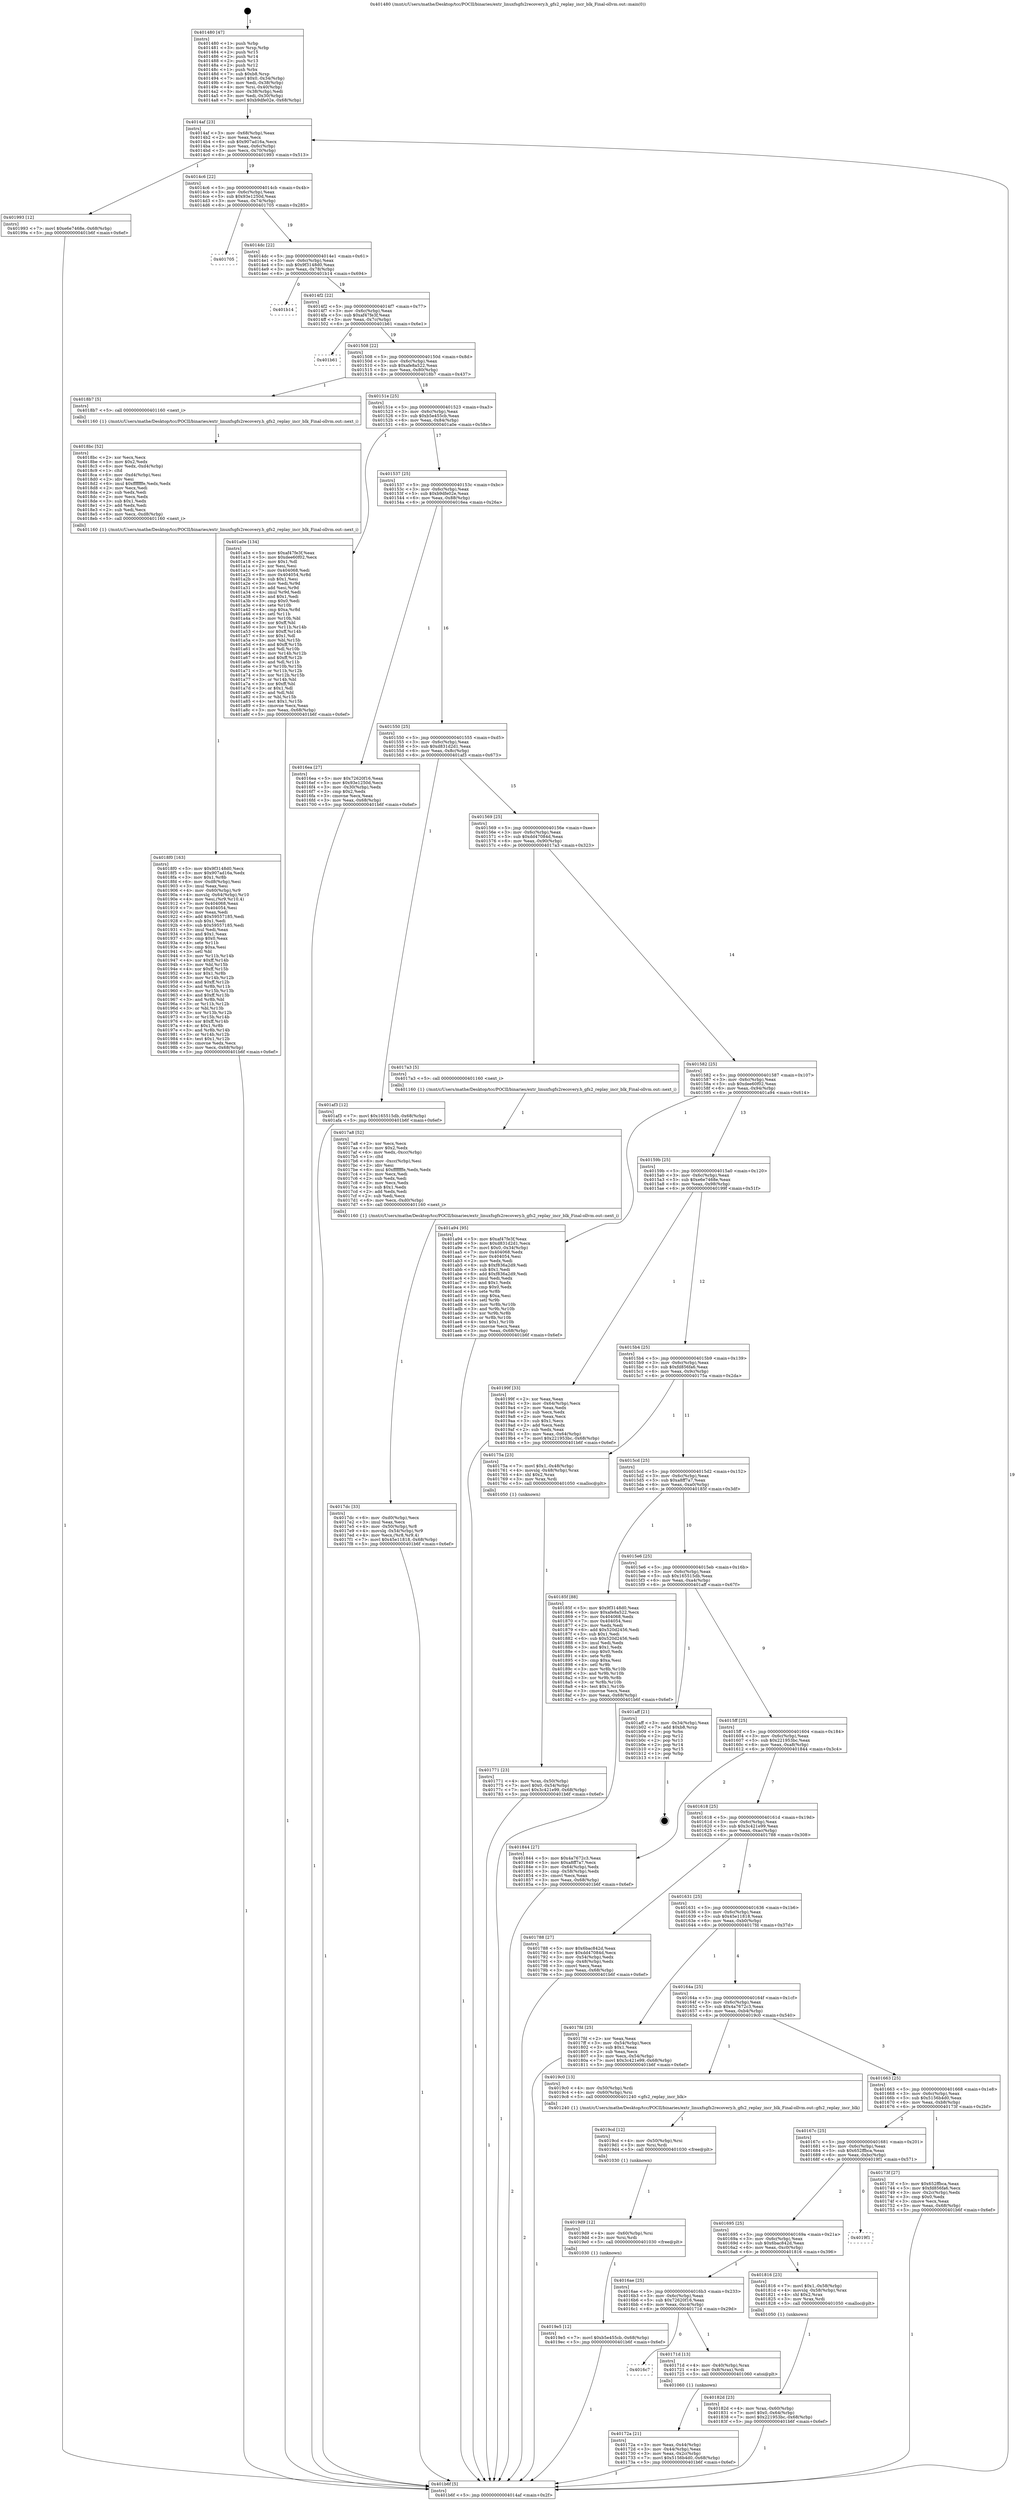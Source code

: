 digraph "0x401480" {
  label = "0x401480 (/mnt/c/Users/mathe/Desktop/tcc/POCII/binaries/extr_linuxfsgfs2recovery.h_gfs2_replay_incr_blk_Final-ollvm.out::main(0))"
  labelloc = "t"
  node[shape=record]

  Entry [label="",width=0.3,height=0.3,shape=circle,fillcolor=black,style=filled]
  "0x4014af" [label="{
     0x4014af [23]\l
     | [instrs]\l
     &nbsp;&nbsp;0x4014af \<+3\>: mov -0x68(%rbp),%eax\l
     &nbsp;&nbsp;0x4014b2 \<+2\>: mov %eax,%ecx\l
     &nbsp;&nbsp;0x4014b4 \<+6\>: sub $0x907ad16a,%ecx\l
     &nbsp;&nbsp;0x4014ba \<+3\>: mov %eax,-0x6c(%rbp)\l
     &nbsp;&nbsp;0x4014bd \<+3\>: mov %ecx,-0x70(%rbp)\l
     &nbsp;&nbsp;0x4014c0 \<+6\>: je 0000000000401993 \<main+0x513\>\l
  }"]
  "0x401993" [label="{
     0x401993 [12]\l
     | [instrs]\l
     &nbsp;&nbsp;0x401993 \<+7\>: movl $0xe6e7468e,-0x68(%rbp)\l
     &nbsp;&nbsp;0x40199a \<+5\>: jmp 0000000000401b6f \<main+0x6ef\>\l
  }"]
  "0x4014c6" [label="{
     0x4014c6 [22]\l
     | [instrs]\l
     &nbsp;&nbsp;0x4014c6 \<+5\>: jmp 00000000004014cb \<main+0x4b\>\l
     &nbsp;&nbsp;0x4014cb \<+3\>: mov -0x6c(%rbp),%eax\l
     &nbsp;&nbsp;0x4014ce \<+5\>: sub $0x93e1250d,%eax\l
     &nbsp;&nbsp;0x4014d3 \<+3\>: mov %eax,-0x74(%rbp)\l
     &nbsp;&nbsp;0x4014d6 \<+6\>: je 0000000000401705 \<main+0x285\>\l
  }"]
  Exit [label="",width=0.3,height=0.3,shape=circle,fillcolor=black,style=filled,peripheries=2]
  "0x401705" [label="{
     0x401705\l
  }", style=dashed]
  "0x4014dc" [label="{
     0x4014dc [22]\l
     | [instrs]\l
     &nbsp;&nbsp;0x4014dc \<+5\>: jmp 00000000004014e1 \<main+0x61\>\l
     &nbsp;&nbsp;0x4014e1 \<+3\>: mov -0x6c(%rbp),%eax\l
     &nbsp;&nbsp;0x4014e4 \<+5\>: sub $0x9f3148d0,%eax\l
     &nbsp;&nbsp;0x4014e9 \<+3\>: mov %eax,-0x78(%rbp)\l
     &nbsp;&nbsp;0x4014ec \<+6\>: je 0000000000401b14 \<main+0x694\>\l
  }"]
  "0x4019e5" [label="{
     0x4019e5 [12]\l
     | [instrs]\l
     &nbsp;&nbsp;0x4019e5 \<+7\>: movl $0xb5e455cb,-0x68(%rbp)\l
     &nbsp;&nbsp;0x4019ec \<+5\>: jmp 0000000000401b6f \<main+0x6ef\>\l
  }"]
  "0x401b14" [label="{
     0x401b14\l
  }", style=dashed]
  "0x4014f2" [label="{
     0x4014f2 [22]\l
     | [instrs]\l
     &nbsp;&nbsp;0x4014f2 \<+5\>: jmp 00000000004014f7 \<main+0x77\>\l
     &nbsp;&nbsp;0x4014f7 \<+3\>: mov -0x6c(%rbp),%eax\l
     &nbsp;&nbsp;0x4014fa \<+5\>: sub $0xaf47fe3f,%eax\l
     &nbsp;&nbsp;0x4014ff \<+3\>: mov %eax,-0x7c(%rbp)\l
     &nbsp;&nbsp;0x401502 \<+6\>: je 0000000000401b61 \<main+0x6e1\>\l
  }"]
  "0x4019d9" [label="{
     0x4019d9 [12]\l
     | [instrs]\l
     &nbsp;&nbsp;0x4019d9 \<+4\>: mov -0x60(%rbp),%rsi\l
     &nbsp;&nbsp;0x4019dd \<+3\>: mov %rsi,%rdi\l
     &nbsp;&nbsp;0x4019e0 \<+5\>: call 0000000000401030 \<free@plt\>\l
     | [calls]\l
     &nbsp;&nbsp;0x401030 \{1\} (unknown)\l
  }"]
  "0x401b61" [label="{
     0x401b61\l
  }", style=dashed]
  "0x401508" [label="{
     0x401508 [22]\l
     | [instrs]\l
     &nbsp;&nbsp;0x401508 \<+5\>: jmp 000000000040150d \<main+0x8d\>\l
     &nbsp;&nbsp;0x40150d \<+3\>: mov -0x6c(%rbp),%eax\l
     &nbsp;&nbsp;0x401510 \<+5\>: sub $0xafe8a522,%eax\l
     &nbsp;&nbsp;0x401515 \<+3\>: mov %eax,-0x80(%rbp)\l
     &nbsp;&nbsp;0x401518 \<+6\>: je 00000000004018b7 \<main+0x437\>\l
  }"]
  "0x4019cd" [label="{
     0x4019cd [12]\l
     | [instrs]\l
     &nbsp;&nbsp;0x4019cd \<+4\>: mov -0x50(%rbp),%rsi\l
     &nbsp;&nbsp;0x4019d1 \<+3\>: mov %rsi,%rdi\l
     &nbsp;&nbsp;0x4019d4 \<+5\>: call 0000000000401030 \<free@plt\>\l
     | [calls]\l
     &nbsp;&nbsp;0x401030 \{1\} (unknown)\l
  }"]
  "0x4018b7" [label="{
     0x4018b7 [5]\l
     | [instrs]\l
     &nbsp;&nbsp;0x4018b7 \<+5\>: call 0000000000401160 \<next_i\>\l
     | [calls]\l
     &nbsp;&nbsp;0x401160 \{1\} (/mnt/c/Users/mathe/Desktop/tcc/POCII/binaries/extr_linuxfsgfs2recovery.h_gfs2_replay_incr_blk_Final-ollvm.out::next_i)\l
  }"]
  "0x40151e" [label="{
     0x40151e [25]\l
     | [instrs]\l
     &nbsp;&nbsp;0x40151e \<+5\>: jmp 0000000000401523 \<main+0xa3\>\l
     &nbsp;&nbsp;0x401523 \<+3\>: mov -0x6c(%rbp),%eax\l
     &nbsp;&nbsp;0x401526 \<+5\>: sub $0xb5e455cb,%eax\l
     &nbsp;&nbsp;0x40152b \<+6\>: mov %eax,-0x84(%rbp)\l
     &nbsp;&nbsp;0x401531 \<+6\>: je 0000000000401a0e \<main+0x58e\>\l
  }"]
  "0x4018f0" [label="{
     0x4018f0 [163]\l
     | [instrs]\l
     &nbsp;&nbsp;0x4018f0 \<+5\>: mov $0x9f3148d0,%ecx\l
     &nbsp;&nbsp;0x4018f5 \<+5\>: mov $0x907ad16a,%edx\l
     &nbsp;&nbsp;0x4018fa \<+3\>: mov $0x1,%r8b\l
     &nbsp;&nbsp;0x4018fd \<+6\>: mov -0xd8(%rbp),%esi\l
     &nbsp;&nbsp;0x401903 \<+3\>: imul %eax,%esi\l
     &nbsp;&nbsp;0x401906 \<+4\>: mov -0x60(%rbp),%r9\l
     &nbsp;&nbsp;0x40190a \<+4\>: movslq -0x64(%rbp),%r10\l
     &nbsp;&nbsp;0x40190e \<+4\>: mov %esi,(%r9,%r10,4)\l
     &nbsp;&nbsp;0x401912 \<+7\>: mov 0x404068,%eax\l
     &nbsp;&nbsp;0x401919 \<+7\>: mov 0x404054,%esi\l
     &nbsp;&nbsp;0x401920 \<+2\>: mov %eax,%edi\l
     &nbsp;&nbsp;0x401922 \<+6\>: add $0x59557185,%edi\l
     &nbsp;&nbsp;0x401928 \<+3\>: sub $0x1,%edi\l
     &nbsp;&nbsp;0x40192b \<+6\>: sub $0x59557185,%edi\l
     &nbsp;&nbsp;0x401931 \<+3\>: imul %edi,%eax\l
     &nbsp;&nbsp;0x401934 \<+3\>: and $0x1,%eax\l
     &nbsp;&nbsp;0x401937 \<+3\>: cmp $0x0,%eax\l
     &nbsp;&nbsp;0x40193a \<+4\>: sete %r11b\l
     &nbsp;&nbsp;0x40193e \<+3\>: cmp $0xa,%esi\l
     &nbsp;&nbsp;0x401941 \<+3\>: setl %bl\l
     &nbsp;&nbsp;0x401944 \<+3\>: mov %r11b,%r14b\l
     &nbsp;&nbsp;0x401947 \<+4\>: xor $0xff,%r14b\l
     &nbsp;&nbsp;0x40194b \<+3\>: mov %bl,%r15b\l
     &nbsp;&nbsp;0x40194e \<+4\>: xor $0xff,%r15b\l
     &nbsp;&nbsp;0x401952 \<+4\>: xor $0x1,%r8b\l
     &nbsp;&nbsp;0x401956 \<+3\>: mov %r14b,%r12b\l
     &nbsp;&nbsp;0x401959 \<+4\>: and $0xff,%r12b\l
     &nbsp;&nbsp;0x40195d \<+3\>: and %r8b,%r11b\l
     &nbsp;&nbsp;0x401960 \<+3\>: mov %r15b,%r13b\l
     &nbsp;&nbsp;0x401963 \<+4\>: and $0xff,%r13b\l
     &nbsp;&nbsp;0x401967 \<+3\>: and %r8b,%bl\l
     &nbsp;&nbsp;0x40196a \<+3\>: or %r11b,%r12b\l
     &nbsp;&nbsp;0x40196d \<+3\>: or %bl,%r13b\l
     &nbsp;&nbsp;0x401970 \<+3\>: xor %r13b,%r12b\l
     &nbsp;&nbsp;0x401973 \<+3\>: or %r15b,%r14b\l
     &nbsp;&nbsp;0x401976 \<+4\>: xor $0xff,%r14b\l
     &nbsp;&nbsp;0x40197a \<+4\>: or $0x1,%r8b\l
     &nbsp;&nbsp;0x40197e \<+3\>: and %r8b,%r14b\l
     &nbsp;&nbsp;0x401981 \<+3\>: or %r14b,%r12b\l
     &nbsp;&nbsp;0x401984 \<+4\>: test $0x1,%r12b\l
     &nbsp;&nbsp;0x401988 \<+3\>: cmovne %edx,%ecx\l
     &nbsp;&nbsp;0x40198b \<+3\>: mov %ecx,-0x68(%rbp)\l
     &nbsp;&nbsp;0x40198e \<+5\>: jmp 0000000000401b6f \<main+0x6ef\>\l
  }"]
  "0x401a0e" [label="{
     0x401a0e [134]\l
     | [instrs]\l
     &nbsp;&nbsp;0x401a0e \<+5\>: mov $0xaf47fe3f,%eax\l
     &nbsp;&nbsp;0x401a13 \<+5\>: mov $0xdee60f02,%ecx\l
     &nbsp;&nbsp;0x401a18 \<+2\>: mov $0x1,%dl\l
     &nbsp;&nbsp;0x401a1a \<+2\>: xor %esi,%esi\l
     &nbsp;&nbsp;0x401a1c \<+7\>: mov 0x404068,%edi\l
     &nbsp;&nbsp;0x401a23 \<+8\>: mov 0x404054,%r8d\l
     &nbsp;&nbsp;0x401a2b \<+3\>: sub $0x1,%esi\l
     &nbsp;&nbsp;0x401a2e \<+3\>: mov %edi,%r9d\l
     &nbsp;&nbsp;0x401a31 \<+3\>: add %esi,%r9d\l
     &nbsp;&nbsp;0x401a34 \<+4\>: imul %r9d,%edi\l
     &nbsp;&nbsp;0x401a38 \<+3\>: and $0x1,%edi\l
     &nbsp;&nbsp;0x401a3b \<+3\>: cmp $0x0,%edi\l
     &nbsp;&nbsp;0x401a3e \<+4\>: sete %r10b\l
     &nbsp;&nbsp;0x401a42 \<+4\>: cmp $0xa,%r8d\l
     &nbsp;&nbsp;0x401a46 \<+4\>: setl %r11b\l
     &nbsp;&nbsp;0x401a4a \<+3\>: mov %r10b,%bl\l
     &nbsp;&nbsp;0x401a4d \<+3\>: xor $0xff,%bl\l
     &nbsp;&nbsp;0x401a50 \<+3\>: mov %r11b,%r14b\l
     &nbsp;&nbsp;0x401a53 \<+4\>: xor $0xff,%r14b\l
     &nbsp;&nbsp;0x401a57 \<+3\>: xor $0x1,%dl\l
     &nbsp;&nbsp;0x401a5a \<+3\>: mov %bl,%r15b\l
     &nbsp;&nbsp;0x401a5d \<+4\>: and $0xff,%r15b\l
     &nbsp;&nbsp;0x401a61 \<+3\>: and %dl,%r10b\l
     &nbsp;&nbsp;0x401a64 \<+3\>: mov %r14b,%r12b\l
     &nbsp;&nbsp;0x401a67 \<+4\>: and $0xff,%r12b\l
     &nbsp;&nbsp;0x401a6b \<+3\>: and %dl,%r11b\l
     &nbsp;&nbsp;0x401a6e \<+3\>: or %r10b,%r15b\l
     &nbsp;&nbsp;0x401a71 \<+3\>: or %r11b,%r12b\l
     &nbsp;&nbsp;0x401a74 \<+3\>: xor %r12b,%r15b\l
     &nbsp;&nbsp;0x401a77 \<+3\>: or %r14b,%bl\l
     &nbsp;&nbsp;0x401a7a \<+3\>: xor $0xff,%bl\l
     &nbsp;&nbsp;0x401a7d \<+3\>: or $0x1,%dl\l
     &nbsp;&nbsp;0x401a80 \<+2\>: and %dl,%bl\l
     &nbsp;&nbsp;0x401a82 \<+3\>: or %bl,%r15b\l
     &nbsp;&nbsp;0x401a85 \<+4\>: test $0x1,%r15b\l
     &nbsp;&nbsp;0x401a89 \<+3\>: cmovne %ecx,%eax\l
     &nbsp;&nbsp;0x401a8c \<+3\>: mov %eax,-0x68(%rbp)\l
     &nbsp;&nbsp;0x401a8f \<+5\>: jmp 0000000000401b6f \<main+0x6ef\>\l
  }"]
  "0x401537" [label="{
     0x401537 [25]\l
     | [instrs]\l
     &nbsp;&nbsp;0x401537 \<+5\>: jmp 000000000040153c \<main+0xbc\>\l
     &nbsp;&nbsp;0x40153c \<+3\>: mov -0x6c(%rbp),%eax\l
     &nbsp;&nbsp;0x40153f \<+5\>: sub $0xb9dfe02e,%eax\l
     &nbsp;&nbsp;0x401544 \<+6\>: mov %eax,-0x88(%rbp)\l
     &nbsp;&nbsp;0x40154a \<+6\>: je 00000000004016ea \<main+0x26a\>\l
  }"]
  "0x4018bc" [label="{
     0x4018bc [52]\l
     | [instrs]\l
     &nbsp;&nbsp;0x4018bc \<+2\>: xor %ecx,%ecx\l
     &nbsp;&nbsp;0x4018be \<+5\>: mov $0x2,%edx\l
     &nbsp;&nbsp;0x4018c3 \<+6\>: mov %edx,-0xd4(%rbp)\l
     &nbsp;&nbsp;0x4018c9 \<+1\>: cltd\l
     &nbsp;&nbsp;0x4018ca \<+6\>: mov -0xd4(%rbp),%esi\l
     &nbsp;&nbsp;0x4018d0 \<+2\>: idiv %esi\l
     &nbsp;&nbsp;0x4018d2 \<+6\>: imul $0xfffffffe,%edx,%edx\l
     &nbsp;&nbsp;0x4018d8 \<+2\>: mov %ecx,%edi\l
     &nbsp;&nbsp;0x4018da \<+2\>: sub %edx,%edi\l
     &nbsp;&nbsp;0x4018dc \<+2\>: mov %ecx,%edx\l
     &nbsp;&nbsp;0x4018de \<+3\>: sub $0x1,%edx\l
     &nbsp;&nbsp;0x4018e1 \<+2\>: add %edx,%edi\l
     &nbsp;&nbsp;0x4018e3 \<+2\>: sub %edi,%ecx\l
     &nbsp;&nbsp;0x4018e5 \<+6\>: mov %ecx,-0xd8(%rbp)\l
     &nbsp;&nbsp;0x4018eb \<+5\>: call 0000000000401160 \<next_i\>\l
     | [calls]\l
     &nbsp;&nbsp;0x401160 \{1\} (/mnt/c/Users/mathe/Desktop/tcc/POCII/binaries/extr_linuxfsgfs2recovery.h_gfs2_replay_incr_blk_Final-ollvm.out::next_i)\l
  }"]
  "0x4016ea" [label="{
     0x4016ea [27]\l
     | [instrs]\l
     &nbsp;&nbsp;0x4016ea \<+5\>: mov $0x72620f16,%eax\l
     &nbsp;&nbsp;0x4016ef \<+5\>: mov $0x93e1250d,%ecx\l
     &nbsp;&nbsp;0x4016f4 \<+3\>: mov -0x30(%rbp),%edx\l
     &nbsp;&nbsp;0x4016f7 \<+3\>: cmp $0x2,%edx\l
     &nbsp;&nbsp;0x4016fa \<+3\>: cmovne %ecx,%eax\l
     &nbsp;&nbsp;0x4016fd \<+3\>: mov %eax,-0x68(%rbp)\l
     &nbsp;&nbsp;0x401700 \<+5\>: jmp 0000000000401b6f \<main+0x6ef\>\l
  }"]
  "0x401550" [label="{
     0x401550 [25]\l
     | [instrs]\l
     &nbsp;&nbsp;0x401550 \<+5\>: jmp 0000000000401555 \<main+0xd5\>\l
     &nbsp;&nbsp;0x401555 \<+3\>: mov -0x6c(%rbp),%eax\l
     &nbsp;&nbsp;0x401558 \<+5\>: sub $0xd831d2d1,%eax\l
     &nbsp;&nbsp;0x40155d \<+6\>: mov %eax,-0x8c(%rbp)\l
     &nbsp;&nbsp;0x401563 \<+6\>: je 0000000000401af3 \<main+0x673\>\l
  }"]
  "0x401b6f" [label="{
     0x401b6f [5]\l
     | [instrs]\l
     &nbsp;&nbsp;0x401b6f \<+5\>: jmp 00000000004014af \<main+0x2f\>\l
  }"]
  "0x401480" [label="{
     0x401480 [47]\l
     | [instrs]\l
     &nbsp;&nbsp;0x401480 \<+1\>: push %rbp\l
     &nbsp;&nbsp;0x401481 \<+3\>: mov %rsp,%rbp\l
     &nbsp;&nbsp;0x401484 \<+2\>: push %r15\l
     &nbsp;&nbsp;0x401486 \<+2\>: push %r14\l
     &nbsp;&nbsp;0x401488 \<+2\>: push %r13\l
     &nbsp;&nbsp;0x40148a \<+2\>: push %r12\l
     &nbsp;&nbsp;0x40148c \<+1\>: push %rbx\l
     &nbsp;&nbsp;0x40148d \<+7\>: sub $0xb8,%rsp\l
     &nbsp;&nbsp;0x401494 \<+7\>: movl $0x0,-0x34(%rbp)\l
     &nbsp;&nbsp;0x40149b \<+3\>: mov %edi,-0x38(%rbp)\l
     &nbsp;&nbsp;0x40149e \<+4\>: mov %rsi,-0x40(%rbp)\l
     &nbsp;&nbsp;0x4014a2 \<+3\>: mov -0x38(%rbp),%edi\l
     &nbsp;&nbsp;0x4014a5 \<+3\>: mov %edi,-0x30(%rbp)\l
     &nbsp;&nbsp;0x4014a8 \<+7\>: movl $0xb9dfe02e,-0x68(%rbp)\l
  }"]
  "0x40182d" [label="{
     0x40182d [23]\l
     | [instrs]\l
     &nbsp;&nbsp;0x40182d \<+4\>: mov %rax,-0x60(%rbp)\l
     &nbsp;&nbsp;0x401831 \<+7\>: movl $0x0,-0x64(%rbp)\l
     &nbsp;&nbsp;0x401838 \<+7\>: movl $0x221953bc,-0x68(%rbp)\l
     &nbsp;&nbsp;0x40183f \<+5\>: jmp 0000000000401b6f \<main+0x6ef\>\l
  }"]
  "0x401af3" [label="{
     0x401af3 [12]\l
     | [instrs]\l
     &nbsp;&nbsp;0x401af3 \<+7\>: movl $0x165515db,-0x68(%rbp)\l
     &nbsp;&nbsp;0x401afa \<+5\>: jmp 0000000000401b6f \<main+0x6ef\>\l
  }"]
  "0x401569" [label="{
     0x401569 [25]\l
     | [instrs]\l
     &nbsp;&nbsp;0x401569 \<+5\>: jmp 000000000040156e \<main+0xee\>\l
     &nbsp;&nbsp;0x40156e \<+3\>: mov -0x6c(%rbp),%eax\l
     &nbsp;&nbsp;0x401571 \<+5\>: sub $0xdd47084d,%eax\l
     &nbsp;&nbsp;0x401576 \<+6\>: mov %eax,-0x90(%rbp)\l
     &nbsp;&nbsp;0x40157c \<+6\>: je 00000000004017a3 \<main+0x323\>\l
  }"]
  "0x4017dc" [label="{
     0x4017dc [33]\l
     | [instrs]\l
     &nbsp;&nbsp;0x4017dc \<+6\>: mov -0xd0(%rbp),%ecx\l
     &nbsp;&nbsp;0x4017e2 \<+3\>: imul %eax,%ecx\l
     &nbsp;&nbsp;0x4017e5 \<+4\>: mov -0x50(%rbp),%r8\l
     &nbsp;&nbsp;0x4017e9 \<+4\>: movslq -0x54(%rbp),%r9\l
     &nbsp;&nbsp;0x4017ed \<+4\>: mov %ecx,(%r8,%r9,4)\l
     &nbsp;&nbsp;0x4017f1 \<+7\>: movl $0x45e11818,-0x68(%rbp)\l
     &nbsp;&nbsp;0x4017f8 \<+5\>: jmp 0000000000401b6f \<main+0x6ef\>\l
  }"]
  "0x4017a3" [label="{
     0x4017a3 [5]\l
     | [instrs]\l
     &nbsp;&nbsp;0x4017a3 \<+5\>: call 0000000000401160 \<next_i\>\l
     | [calls]\l
     &nbsp;&nbsp;0x401160 \{1\} (/mnt/c/Users/mathe/Desktop/tcc/POCII/binaries/extr_linuxfsgfs2recovery.h_gfs2_replay_incr_blk_Final-ollvm.out::next_i)\l
  }"]
  "0x401582" [label="{
     0x401582 [25]\l
     | [instrs]\l
     &nbsp;&nbsp;0x401582 \<+5\>: jmp 0000000000401587 \<main+0x107\>\l
     &nbsp;&nbsp;0x401587 \<+3\>: mov -0x6c(%rbp),%eax\l
     &nbsp;&nbsp;0x40158a \<+5\>: sub $0xdee60f02,%eax\l
     &nbsp;&nbsp;0x40158f \<+6\>: mov %eax,-0x94(%rbp)\l
     &nbsp;&nbsp;0x401595 \<+6\>: je 0000000000401a94 \<main+0x614\>\l
  }"]
  "0x4017a8" [label="{
     0x4017a8 [52]\l
     | [instrs]\l
     &nbsp;&nbsp;0x4017a8 \<+2\>: xor %ecx,%ecx\l
     &nbsp;&nbsp;0x4017aa \<+5\>: mov $0x2,%edx\l
     &nbsp;&nbsp;0x4017af \<+6\>: mov %edx,-0xcc(%rbp)\l
     &nbsp;&nbsp;0x4017b5 \<+1\>: cltd\l
     &nbsp;&nbsp;0x4017b6 \<+6\>: mov -0xcc(%rbp),%esi\l
     &nbsp;&nbsp;0x4017bc \<+2\>: idiv %esi\l
     &nbsp;&nbsp;0x4017be \<+6\>: imul $0xfffffffe,%edx,%edx\l
     &nbsp;&nbsp;0x4017c4 \<+2\>: mov %ecx,%edi\l
     &nbsp;&nbsp;0x4017c6 \<+2\>: sub %edx,%edi\l
     &nbsp;&nbsp;0x4017c8 \<+2\>: mov %ecx,%edx\l
     &nbsp;&nbsp;0x4017ca \<+3\>: sub $0x1,%edx\l
     &nbsp;&nbsp;0x4017cd \<+2\>: add %edx,%edi\l
     &nbsp;&nbsp;0x4017cf \<+2\>: sub %edi,%ecx\l
     &nbsp;&nbsp;0x4017d1 \<+6\>: mov %ecx,-0xd0(%rbp)\l
     &nbsp;&nbsp;0x4017d7 \<+5\>: call 0000000000401160 \<next_i\>\l
     | [calls]\l
     &nbsp;&nbsp;0x401160 \{1\} (/mnt/c/Users/mathe/Desktop/tcc/POCII/binaries/extr_linuxfsgfs2recovery.h_gfs2_replay_incr_blk_Final-ollvm.out::next_i)\l
  }"]
  "0x401a94" [label="{
     0x401a94 [95]\l
     | [instrs]\l
     &nbsp;&nbsp;0x401a94 \<+5\>: mov $0xaf47fe3f,%eax\l
     &nbsp;&nbsp;0x401a99 \<+5\>: mov $0xd831d2d1,%ecx\l
     &nbsp;&nbsp;0x401a9e \<+7\>: movl $0x0,-0x34(%rbp)\l
     &nbsp;&nbsp;0x401aa5 \<+7\>: mov 0x404068,%edx\l
     &nbsp;&nbsp;0x401aac \<+7\>: mov 0x404054,%esi\l
     &nbsp;&nbsp;0x401ab3 \<+2\>: mov %edx,%edi\l
     &nbsp;&nbsp;0x401ab5 \<+6\>: sub $0xf836a2d9,%edi\l
     &nbsp;&nbsp;0x401abb \<+3\>: sub $0x1,%edi\l
     &nbsp;&nbsp;0x401abe \<+6\>: add $0xf836a2d9,%edi\l
     &nbsp;&nbsp;0x401ac4 \<+3\>: imul %edi,%edx\l
     &nbsp;&nbsp;0x401ac7 \<+3\>: and $0x1,%edx\l
     &nbsp;&nbsp;0x401aca \<+3\>: cmp $0x0,%edx\l
     &nbsp;&nbsp;0x401acd \<+4\>: sete %r8b\l
     &nbsp;&nbsp;0x401ad1 \<+3\>: cmp $0xa,%esi\l
     &nbsp;&nbsp;0x401ad4 \<+4\>: setl %r9b\l
     &nbsp;&nbsp;0x401ad8 \<+3\>: mov %r8b,%r10b\l
     &nbsp;&nbsp;0x401adb \<+3\>: and %r9b,%r10b\l
     &nbsp;&nbsp;0x401ade \<+3\>: xor %r9b,%r8b\l
     &nbsp;&nbsp;0x401ae1 \<+3\>: or %r8b,%r10b\l
     &nbsp;&nbsp;0x401ae4 \<+4\>: test $0x1,%r10b\l
     &nbsp;&nbsp;0x401ae8 \<+3\>: cmovne %ecx,%eax\l
     &nbsp;&nbsp;0x401aeb \<+3\>: mov %eax,-0x68(%rbp)\l
     &nbsp;&nbsp;0x401aee \<+5\>: jmp 0000000000401b6f \<main+0x6ef\>\l
  }"]
  "0x40159b" [label="{
     0x40159b [25]\l
     | [instrs]\l
     &nbsp;&nbsp;0x40159b \<+5\>: jmp 00000000004015a0 \<main+0x120\>\l
     &nbsp;&nbsp;0x4015a0 \<+3\>: mov -0x6c(%rbp),%eax\l
     &nbsp;&nbsp;0x4015a3 \<+5\>: sub $0xe6e7468e,%eax\l
     &nbsp;&nbsp;0x4015a8 \<+6\>: mov %eax,-0x98(%rbp)\l
     &nbsp;&nbsp;0x4015ae \<+6\>: je 000000000040199f \<main+0x51f\>\l
  }"]
  "0x401771" [label="{
     0x401771 [23]\l
     | [instrs]\l
     &nbsp;&nbsp;0x401771 \<+4\>: mov %rax,-0x50(%rbp)\l
     &nbsp;&nbsp;0x401775 \<+7\>: movl $0x0,-0x54(%rbp)\l
     &nbsp;&nbsp;0x40177c \<+7\>: movl $0x3c421e99,-0x68(%rbp)\l
     &nbsp;&nbsp;0x401783 \<+5\>: jmp 0000000000401b6f \<main+0x6ef\>\l
  }"]
  "0x40199f" [label="{
     0x40199f [33]\l
     | [instrs]\l
     &nbsp;&nbsp;0x40199f \<+2\>: xor %eax,%eax\l
     &nbsp;&nbsp;0x4019a1 \<+3\>: mov -0x64(%rbp),%ecx\l
     &nbsp;&nbsp;0x4019a4 \<+2\>: mov %eax,%edx\l
     &nbsp;&nbsp;0x4019a6 \<+2\>: sub %ecx,%edx\l
     &nbsp;&nbsp;0x4019a8 \<+2\>: mov %eax,%ecx\l
     &nbsp;&nbsp;0x4019aa \<+3\>: sub $0x1,%ecx\l
     &nbsp;&nbsp;0x4019ad \<+2\>: add %ecx,%edx\l
     &nbsp;&nbsp;0x4019af \<+2\>: sub %edx,%eax\l
     &nbsp;&nbsp;0x4019b1 \<+3\>: mov %eax,-0x64(%rbp)\l
     &nbsp;&nbsp;0x4019b4 \<+7\>: movl $0x221953bc,-0x68(%rbp)\l
     &nbsp;&nbsp;0x4019bb \<+5\>: jmp 0000000000401b6f \<main+0x6ef\>\l
  }"]
  "0x4015b4" [label="{
     0x4015b4 [25]\l
     | [instrs]\l
     &nbsp;&nbsp;0x4015b4 \<+5\>: jmp 00000000004015b9 \<main+0x139\>\l
     &nbsp;&nbsp;0x4015b9 \<+3\>: mov -0x6c(%rbp),%eax\l
     &nbsp;&nbsp;0x4015bc \<+5\>: sub $0xfd856fa6,%eax\l
     &nbsp;&nbsp;0x4015c1 \<+6\>: mov %eax,-0x9c(%rbp)\l
     &nbsp;&nbsp;0x4015c7 \<+6\>: je 000000000040175a \<main+0x2da\>\l
  }"]
  "0x40172a" [label="{
     0x40172a [21]\l
     | [instrs]\l
     &nbsp;&nbsp;0x40172a \<+3\>: mov %eax,-0x44(%rbp)\l
     &nbsp;&nbsp;0x40172d \<+3\>: mov -0x44(%rbp),%eax\l
     &nbsp;&nbsp;0x401730 \<+3\>: mov %eax,-0x2c(%rbp)\l
     &nbsp;&nbsp;0x401733 \<+7\>: movl $0x5156b4d0,-0x68(%rbp)\l
     &nbsp;&nbsp;0x40173a \<+5\>: jmp 0000000000401b6f \<main+0x6ef\>\l
  }"]
  "0x40175a" [label="{
     0x40175a [23]\l
     | [instrs]\l
     &nbsp;&nbsp;0x40175a \<+7\>: movl $0x1,-0x48(%rbp)\l
     &nbsp;&nbsp;0x401761 \<+4\>: movslq -0x48(%rbp),%rax\l
     &nbsp;&nbsp;0x401765 \<+4\>: shl $0x2,%rax\l
     &nbsp;&nbsp;0x401769 \<+3\>: mov %rax,%rdi\l
     &nbsp;&nbsp;0x40176c \<+5\>: call 0000000000401050 \<malloc@plt\>\l
     | [calls]\l
     &nbsp;&nbsp;0x401050 \{1\} (unknown)\l
  }"]
  "0x4015cd" [label="{
     0x4015cd [25]\l
     | [instrs]\l
     &nbsp;&nbsp;0x4015cd \<+5\>: jmp 00000000004015d2 \<main+0x152\>\l
     &nbsp;&nbsp;0x4015d2 \<+3\>: mov -0x6c(%rbp),%eax\l
     &nbsp;&nbsp;0x4015d5 \<+5\>: sub $0xa8ff7a7,%eax\l
     &nbsp;&nbsp;0x4015da \<+6\>: mov %eax,-0xa0(%rbp)\l
     &nbsp;&nbsp;0x4015e0 \<+6\>: je 000000000040185f \<main+0x3df\>\l
  }"]
  "0x4016c7" [label="{
     0x4016c7\l
  }", style=dashed]
  "0x40185f" [label="{
     0x40185f [88]\l
     | [instrs]\l
     &nbsp;&nbsp;0x40185f \<+5\>: mov $0x9f3148d0,%eax\l
     &nbsp;&nbsp;0x401864 \<+5\>: mov $0xafe8a522,%ecx\l
     &nbsp;&nbsp;0x401869 \<+7\>: mov 0x404068,%edx\l
     &nbsp;&nbsp;0x401870 \<+7\>: mov 0x404054,%esi\l
     &nbsp;&nbsp;0x401877 \<+2\>: mov %edx,%edi\l
     &nbsp;&nbsp;0x401879 \<+6\>: add $0x520d2456,%edi\l
     &nbsp;&nbsp;0x40187f \<+3\>: sub $0x1,%edi\l
     &nbsp;&nbsp;0x401882 \<+6\>: sub $0x520d2456,%edi\l
     &nbsp;&nbsp;0x401888 \<+3\>: imul %edi,%edx\l
     &nbsp;&nbsp;0x40188b \<+3\>: and $0x1,%edx\l
     &nbsp;&nbsp;0x40188e \<+3\>: cmp $0x0,%edx\l
     &nbsp;&nbsp;0x401891 \<+4\>: sete %r8b\l
     &nbsp;&nbsp;0x401895 \<+3\>: cmp $0xa,%esi\l
     &nbsp;&nbsp;0x401898 \<+4\>: setl %r9b\l
     &nbsp;&nbsp;0x40189c \<+3\>: mov %r8b,%r10b\l
     &nbsp;&nbsp;0x40189f \<+3\>: and %r9b,%r10b\l
     &nbsp;&nbsp;0x4018a2 \<+3\>: xor %r9b,%r8b\l
     &nbsp;&nbsp;0x4018a5 \<+3\>: or %r8b,%r10b\l
     &nbsp;&nbsp;0x4018a8 \<+4\>: test $0x1,%r10b\l
     &nbsp;&nbsp;0x4018ac \<+3\>: cmovne %ecx,%eax\l
     &nbsp;&nbsp;0x4018af \<+3\>: mov %eax,-0x68(%rbp)\l
     &nbsp;&nbsp;0x4018b2 \<+5\>: jmp 0000000000401b6f \<main+0x6ef\>\l
  }"]
  "0x4015e6" [label="{
     0x4015e6 [25]\l
     | [instrs]\l
     &nbsp;&nbsp;0x4015e6 \<+5\>: jmp 00000000004015eb \<main+0x16b\>\l
     &nbsp;&nbsp;0x4015eb \<+3\>: mov -0x6c(%rbp),%eax\l
     &nbsp;&nbsp;0x4015ee \<+5\>: sub $0x165515db,%eax\l
     &nbsp;&nbsp;0x4015f3 \<+6\>: mov %eax,-0xa4(%rbp)\l
     &nbsp;&nbsp;0x4015f9 \<+6\>: je 0000000000401aff \<main+0x67f\>\l
  }"]
  "0x40171d" [label="{
     0x40171d [13]\l
     | [instrs]\l
     &nbsp;&nbsp;0x40171d \<+4\>: mov -0x40(%rbp),%rax\l
     &nbsp;&nbsp;0x401721 \<+4\>: mov 0x8(%rax),%rdi\l
     &nbsp;&nbsp;0x401725 \<+5\>: call 0000000000401060 \<atoi@plt\>\l
     | [calls]\l
     &nbsp;&nbsp;0x401060 \{1\} (unknown)\l
  }"]
  "0x401aff" [label="{
     0x401aff [21]\l
     | [instrs]\l
     &nbsp;&nbsp;0x401aff \<+3\>: mov -0x34(%rbp),%eax\l
     &nbsp;&nbsp;0x401b02 \<+7\>: add $0xb8,%rsp\l
     &nbsp;&nbsp;0x401b09 \<+1\>: pop %rbx\l
     &nbsp;&nbsp;0x401b0a \<+2\>: pop %r12\l
     &nbsp;&nbsp;0x401b0c \<+2\>: pop %r13\l
     &nbsp;&nbsp;0x401b0e \<+2\>: pop %r14\l
     &nbsp;&nbsp;0x401b10 \<+2\>: pop %r15\l
     &nbsp;&nbsp;0x401b12 \<+1\>: pop %rbp\l
     &nbsp;&nbsp;0x401b13 \<+1\>: ret\l
  }"]
  "0x4015ff" [label="{
     0x4015ff [25]\l
     | [instrs]\l
     &nbsp;&nbsp;0x4015ff \<+5\>: jmp 0000000000401604 \<main+0x184\>\l
     &nbsp;&nbsp;0x401604 \<+3\>: mov -0x6c(%rbp),%eax\l
     &nbsp;&nbsp;0x401607 \<+5\>: sub $0x221953bc,%eax\l
     &nbsp;&nbsp;0x40160c \<+6\>: mov %eax,-0xa8(%rbp)\l
     &nbsp;&nbsp;0x401612 \<+6\>: je 0000000000401844 \<main+0x3c4\>\l
  }"]
  "0x4016ae" [label="{
     0x4016ae [25]\l
     | [instrs]\l
     &nbsp;&nbsp;0x4016ae \<+5\>: jmp 00000000004016b3 \<main+0x233\>\l
     &nbsp;&nbsp;0x4016b3 \<+3\>: mov -0x6c(%rbp),%eax\l
     &nbsp;&nbsp;0x4016b6 \<+5\>: sub $0x72620f16,%eax\l
     &nbsp;&nbsp;0x4016bb \<+6\>: mov %eax,-0xc4(%rbp)\l
     &nbsp;&nbsp;0x4016c1 \<+6\>: je 000000000040171d \<main+0x29d\>\l
  }"]
  "0x401844" [label="{
     0x401844 [27]\l
     | [instrs]\l
     &nbsp;&nbsp;0x401844 \<+5\>: mov $0x4a7672c3,%eax\l
     &nbsp;&nbsp;0x401849 \<+5\>: mov $0xa8ff7a7,%ecx\l
     &nbsp;&nbsp;0x40184e \<+3\>: mov -0x64(%rbp),%edx\l
     &nbsp;&nbsp;0x401851 \<+3\>: cmp -0x58(%rbp),%edx\l
     &nbsp;&nbsp;0x401854 \<+3\>: cmovl %ecx,%eax\l
     &nbsp;&nbsp;0x401857 \<+3\>: mov %eax,-0x68(%rbp)\l
     &nbsp;&nbsp;0x40185a \<+5\>: jmp 0000000000401b6f \<main+0x6ef\>\l
  }"]
  "0x401618" [label="{
     0x401618 [25]\l
     | [instrs]\l
     &nbsp;&nbsp;0x401618 \<+5\>: jmp 000000000040161d \<main+0x19d\>\l
     &nbsp;&nbsp;0x40161d \<+3\>: mov -0x6c(%rbp),%eax\l
     &nbsp;&nbsp;0x401620 \<+5\>: sub $0x3c421e99,%eax\l
     &nbsp;&nbsp;0x401625 \<+6\>: mov %eax,-0xac(%rbp)\l
     &nbsp;&nbsp;0x40162b \<+6\>: je 0000000000401788 \<main+0x308\>\l
  }"]
  "0x401816" [label="{
     0x401816 [23]\l
     | [instrs]\l
     &nbsp;&nbsp;0x401816 \<+7\>: movl $0x1,-0x58(%rbp)\l
     &nbsp;&nbsp;0x40181d \<+4\>: movslq -0x58(%rbp),%rax\l
     &nbsp;&nbsp;0x401821 \<+4\>: shl $0x2,%rax\l
     &nbsp;&nbsp;0x401825 \<+3\>: mov %rax,%rdi\l
     &nbsp;&nbsp;0x401828 \<+5\>: call 0000000000401050 \<malloc@plt\>\l
     | [calls]\l
     &nbsp;&nbsp;0x401050 \{1\} (unknown)\l
  }"]
  "0x401788" [label="{
     0x401788 [27]\l
     | [instrs]\l
     &nbsp;&nbsp;0x401788 \<+5\>: mov $0x6bac842d,%eax\l
     &nbsp;&nbsp;0x40178d \<+5\>: mov $0xdd47084d,%ecx\l
     &nbsp;&nbsp;0x401792 \<+3\>: mov -0x54(%rbp),%edx\l
     &nbsp;&nbsp;0x401795 \<+3\>: cmp -0x48(%rbp),%edx\l
     &nbsp;&nbsp;0x401798 \<+3\>: cmovl %ecx,%eax\l
     &nbsp;&nbsp;0x40179b \<+3\>: mov %eax,-0x68(%rbp)\l
     &nbsp;&nbsp;0x40179e \<+5\>: jmp 0000000000401b6f \<main+0x6ef\>\l
  }"]
  "0x401631" [label="{
     0x401631 [25]\l
     | [instrs]\l
     &nbsp;&nbsp;0x401631 \<+5\>: jmp 0000000000401636 \<main+0x1b6\>\l
     &nbsp;&nbsp;0x401636 \<+3\>: mov -0x6c(%rbp),%eax\l
     &nbsp;&nbsp;0x401639 \<+5\>: sub $0x45e11818,%eax\l
     &nbsp;&nbsp;0x40163e \<+6\>: mov %eax,-0xb0(%rbp)\l
     &nbsp;&nbsp;0x401644 \<+6\>: je 00000000004017fd \<main+0x37d\>\l
  }"]
  "0x401695" [label="{
     0x401695 [25]\l
     | [instrs]\l
     &nbsp;&nbsp;0x401695 \<+5\>: jmp 000000000040169a \<main+0x21a\>\l
     &nbsp;&nbsp;0x40169a \<+3\>: mov -0x6c(%rbp),%eax\l
     &nbsp;&nbsp;0x40169d \<+5\>: sub $0x6bac842d,%eax\l
     &nbsp;&nbsp;0x4016a2 \<+6\>: mov %eax,-0xc0(%rbp)\l
     &nbsp;&nbsp;0x4016a8 \<+6\>: je 0000000000401816 \<main+0x396\>\l
  }"]
  "0x4017fd" [label="{
     0x4017fd [25]\l
     | [instrs]\l
     &nbsp;&nbsp;0x4017fd \<+2\>: xor %eax,%eax\l
     &nbsp;&nbsp;0x4017ff \<+3\>: mov -0x54(%rbp),%ecx\l
     &nbsp;&nbsp;0x401802 \<+3\>: sub $0x1,%eax\l
     &nbsp;&nbsp;0x401805 \<+2\>: sub %eax,%ecx\l
     &nbsp;&nbsp;0x401807 \<+3\>: mov %ecx,-0x54(%rbp)\l
     &nbsp;&nbsp;0x40180a \<+7\>: movl $0x3c421e99,-0x68(%rbp)\l
     &nbsp;&nbsp;0x401811 \<+5\>: jmp 0000000000401b6f \<main+0x6ef\>\l
  }"]
  "0x40164a" [label="{
     0x40164a [25]\l
     | [instrs]\l
     &nbsp;&nbsp;0x40164a \<+5\>: jmp 000000000040164f \<main+0x1cf\>\l
     &nbsp;&nbsp;0x40164f \<+3\>: mov -0x6c(%rbp),%eax\l
     &nbsp;&nbsp;0x401652 \<+5\>: sub $0x4a7672c3,%eax\l
     &nbsp;&nbsp;0x401657 \<+6\>: mov %eax,-0xb4(%rbp)\l
     &nbsp;&nbsp;0x40165d \<+6\>: je 00000000004019c0 \<main+0x540\>\l
  }"]
  "0x4019f1" [label="{
     0x4019f1\l
  }", style=dashed]
  "0x4019c0" [label="{
     0x4019c0 [13]\l
     | [instrs]\l
     &nbsp;&nbsp;0x4019c0 \<+4\>: mov -0x50(%rbp),%rdi\l
     &nbsp;&nbsp;0x4019c4 \<+4\>: mov -0x60(%rbp),%rsi\l
     &nbsp;&nbsp;0x4019c8 \<+5\>: call 0000000000401240 \<gfs2_replay_incr_blk\>\l
     | [calls]\l
     &nbsp;&nbsp;0x401240 \{1\} (/mnt/c/Users/mathe/Desktop/tcc/POCII/binaries/extr_linuxfsgfs2recovery.h_gfs2_replay_incr_blk_Final-ollvm.out::gfs2_replay_incr_blk)\l
  }"]
  "0x401663" [label="{
     0x401663 [25]\l
     | [instrs]\l
     &nbsp;&nbsp;0x401663 \<+5\>: jmp 0000000000401668 \<main+0x1e8\>\l
     &nbsp;&nbsp;0x401668 \<+3\>: mov -0x6c(%rbp),%eax\l
     &nbsp;&nbsp;0x40166b \<+5\>: sub $0x5156b4d0,%eax\l
     &nbsp;&nbsp;0x401670 \<+6\>: mov %eax,-0xb8(%rbp)\l
     &nbsp;&nbsp;0x401676 \<+6\>: je 000000000040173f \<main+0x2bf\>\l
  }"]
  "0x40167c" [label="{
     0x40167c [25]\l
     | [instrs]\l
     &nbsp;&nbsp;0x40167c \<+5\>: jmp 0000000000401681 \<main+0x201\>\l
     &nbsp;&nbsp;0x401681 \<+3\>: mov -0x6c(%rbp),%eax\l
     &nbsp;&nbsp;0x401684 \<+5\>: sub $0x652ffbca,%eax\l
     &nbsp;&nbsp;0x401689 \<+6\>: mov %eax,-0xbc(%rbp)\l
     &nbsp;&nbsp;0x40168f \<+6\>: je 00000000004019f1 \<main+0x571\>\l
  }"]
  "0x40173f" [label="{
     0x40173f [27]\l
     | [instrs]\l
     &nbsp;&nbsp;0x40173f \<+5\>: mov $0x652ffbca,%eax\l
     &nbsp;&nbsp;0x401744 \<+5\>: mov $0xfd856fa6,%ecx\l
     &nbsp;&nbsp;0x401749 \<+3\>: mov -0x2c(%rbp),%edx\l
     &nbsp;&nbsp;0x40174c \<+3\>: cmp $0x0,%edx\l
     &nbsp;&nbsp;0x40174f \<+3\>: cmove %ecx,%eax\l
     &nbsp;&nbsp;0x401752 \<+3\>: mov %eax,-0x68(%rbp)\l
     &nbsp;&nbsp;0x401755 \<+5\>: jmp 0000000000401b6f \<main+0x6ef\>\l
  }"]
  Entry -> "0x401480" [label=" 1"]
  "0x4014af" -> "0x401993" [label=" 1"]
  "0x4014af" -> "0x4014c6" [label=" 19"]
  "0x401aff" -> Exit [label=" 1"]
  "0x4014c6" -> "0x401705" [label=" 0"]
  "0x4014c6" -> "0x4014dc" [label=" 19"]
  "0x401af3" -> "0x401b6f" [label=" 1"]
  "0x4014dc" -> "0x401b14" [label=" 0"]
  "0x4014dc" -> "0x4014f2" [label=" 19"]
  "0x401a94" -> "0x401b6f" [label=" 1"]
  "0x4014f2" -> "0x401b61" [label=" 0"]
  "0x4014f2" -> "0x401508" [label=" 19"]
  "0x401a0e" -> "0x401b6f" [label=" 1"]
  "0x401508" -> "0x4018b7" [label=" 1"]
  "0x401508" -> "0x40151e" [label=" 18"]
  "0x4019e5" -> "0x401b6f" [label=" 1"]
  "0x40151e" -> "0x401a0e" [label=" 1"]
  "0x40151e" -> "0x401537" [label=" 17"]
  "0x4019d9" -> "0x4019e5" [label=" 1"]
  "0x401537" -> "0x4016ea" [label=" 1"]
  "0x401537" -> "0x401550" [label=" 16"]
  "0x4016ea" -> "0x401b6f" [label=" 1"]
  "0x401480" -> "0x4014af" [label=" 1"]
  "0x401b6f" -> "0x4014af" [label=" 19"]
  "0x4019cd" -> "0x4019d9" [label=" 1"]
  "0x401550" -> "0x401af3" [label=" 1"]
  "0x401550" -> "0x401569" [label=" 15"]
  "0x4019c0" -> "0x4019cd" [label=" 1"]
  "0x401569" -> "0x4017a3" [label=" 1"]
  "0x401569" -> "0x401582" [label=" 14"]
  "0x40199f" -> "0x401b6f" [label=" 1"]
  "0x401582" -> "0x401a94" [label=" 1"]
  "0x401582" -> "0x40159b" [label=" 13"]
  "0x401993" -> "0x401b6f" [label=" 1"]
  "0x40159b" -> "0x40199f" [label=" 1"]
  "0x40159b" -> "0x4015b4" [label=" 12"]
  "0x4018f0" -> "0x401b6f" [label=" 1"]
  "0x4015b4" -> "0x40175a" [label=" 1"]
  "0x4015b4" -> "0x4015cd" [label=" 11"]
  "0x4018bc" -> "0x4018f0" [label=" 1"]
  "0x4015cd" -> "0x40185f" [label=" 1"]
  "0x4015cd" -> "0x4015e6" [label=" 10"]
  "0x4018b7" -> "0x4018bc" [label=" 1"]
  "0x4015e6" -> "0x401aff" [label=" 1"]
  "0x4015e6" -> "0x4015ff" [label=" 9"]
  "0x40185f" -> "0x401b6f" [label=" 1"]
  "0x4015ff" -> "0x401844" [label=" 2"]
  "0x4015ff" -> "0x401618" [label=" 7"]
  "0x40182d" -> "0x401b6f" [label=" 1"]
  "0x401618" -> "0x401788" [label=" 2"]
  "0x401618" -> "0x401631" [label=" 5"]
  "0x401816" -> "0x40182d" [label=" 1"]
  "0x401631" -> "0x4017fd" [label=" 1"]
  "0x401631" -> "0x40164a" [label=" 4"]
  "0x4017dc" -> "0x401b6f" [label=" 1"]
  "0x40164a" -> "0x4019c0" [label=" 1"]
  "0x40164a" -> "0x401663" [label=" 3"]
  "0x4017a8" -> "0x4017dc" [label=" 1"]
  "0x401663" -> "0x40173f" [label=" 1"]
  "0x401663" -> "0x40167c" [label=" 2"]
  "0x4017a3" -> "0x4017a8" [label=" 1"]
  "0x40167c" -> "0x4019f1" [label=" 0"]
  "0x40167c" -> "0x401695" [label=" 2"]
  "0x4017fd" -> "0x401b6f" [label=" 1"]
  "0x401695" -> "0x401816" [label=" 1"]
  "0x401695" -> "0x4016ae" [label=" 1"]
  "0x401844" -> "0x401b6f" [label=" 2"]
  "0x4016ae" -> "0x40171d" [label=" 1"]
  "0x4016ae" -> "0x4016c7" [label=" 0"]
  "0x40171d" -> "0x40172a" [label=" 1"]
  "0x40172a" -> "0x401b6f" [label=" 1"]
  "0x40173f" -> "0x401b6f" [label=" 1"]
  "0x40175a" -> "0x401771" [label=" 1"]
  "0x401771" -> "0x401b6f" [label=" 1"]
  "0x401788" -> "0x401b6f" [label=" 2"]
}
